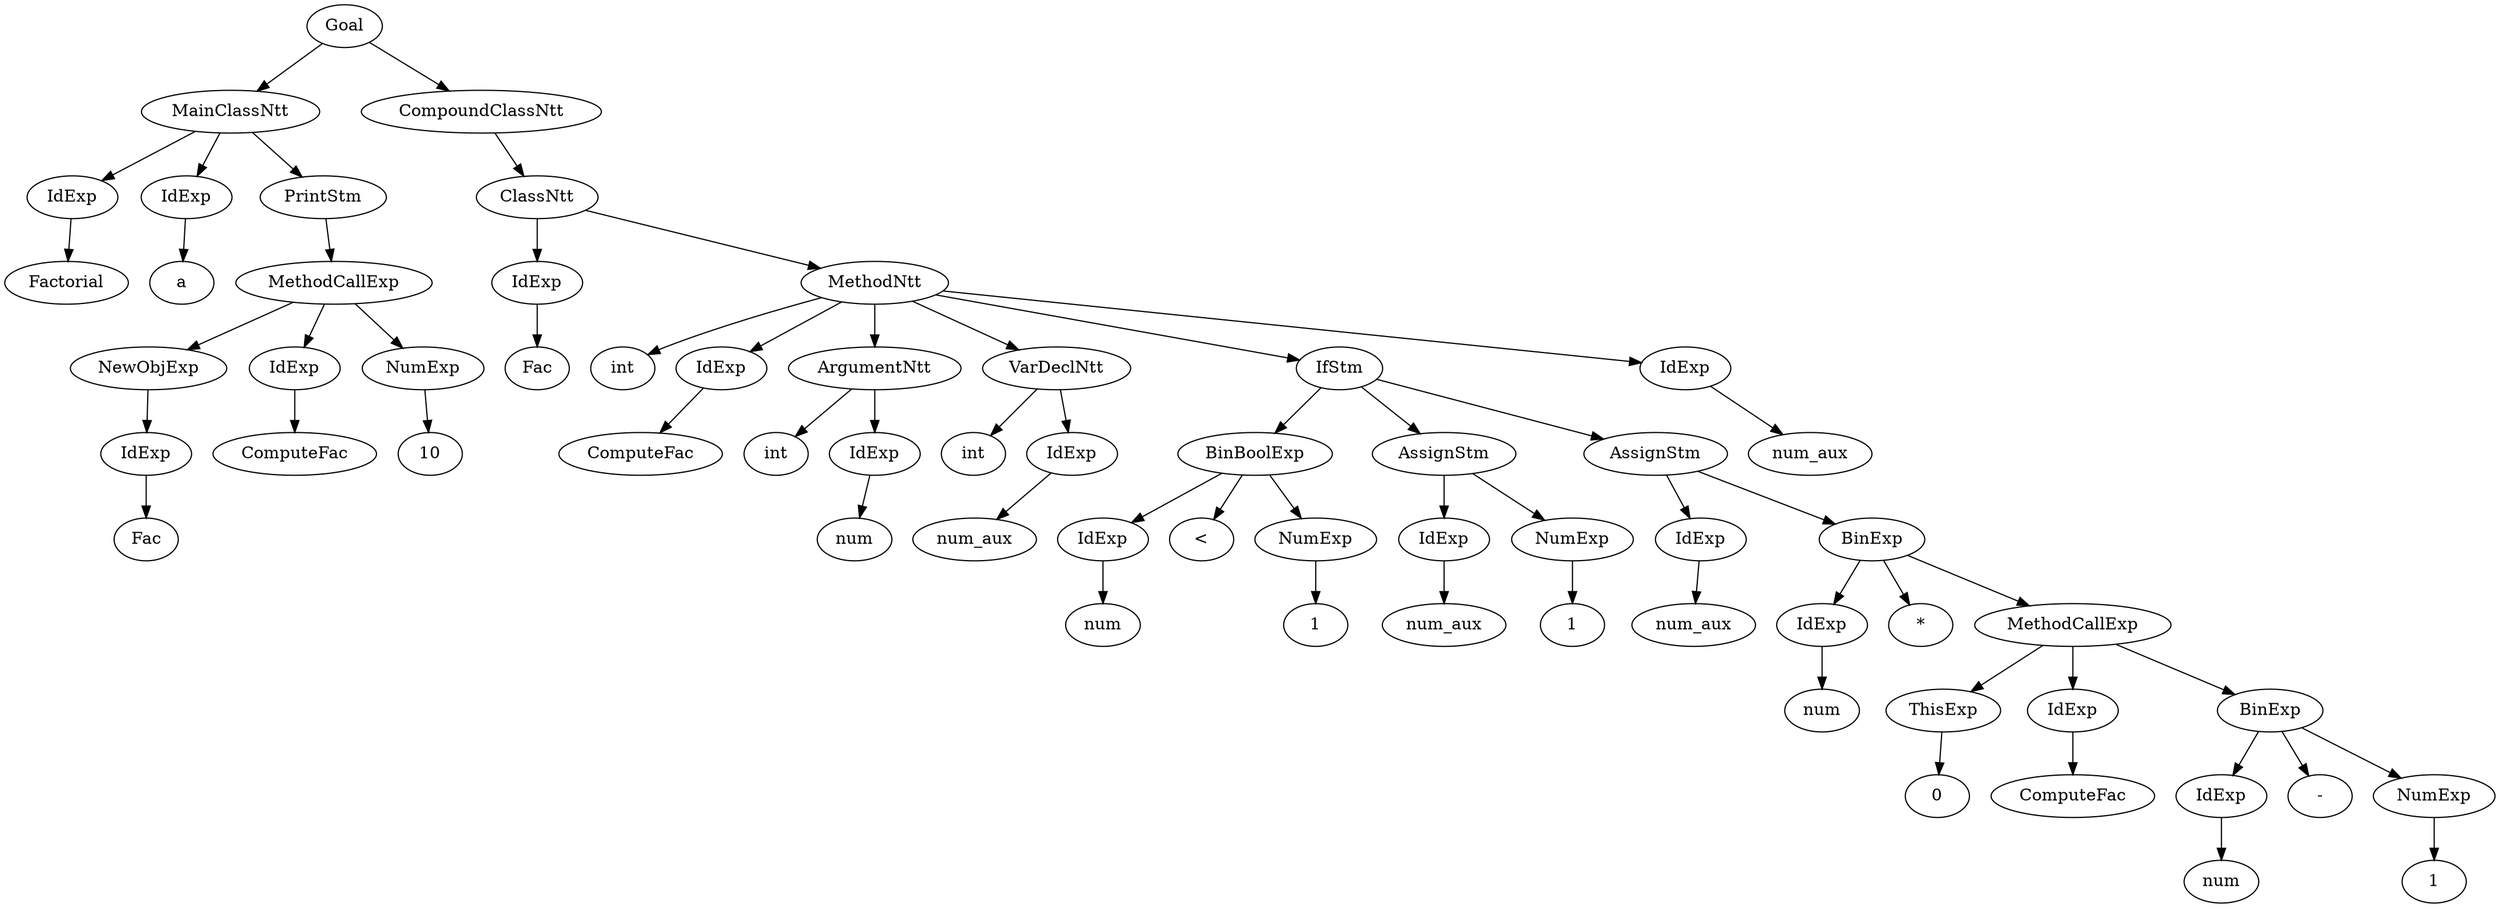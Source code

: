 digraph my_graph {
105578886130384;
105578886130384[label = "Goal"];
105578886130384->105578886131536;
105578886131536[label = "MainClassNtt"];
105578886131536->105570296192976
105570296192976[label = "IdExp"];
105570296192976->105570296192984;
105570296192984[label = "Factorial"];
105578886131536->105570296192944
105570296192944[label = "IdExp"];
105570296192944->105570296192952;
105570296192952[label = "a"];
105578886131536->105570296192784;
105570296192784[label = "PrintStm"];
105570296192784->105578886131584
105578886131584[label = "MethodCallExp"];
105578886131584->105570296192880
105570296192880[label = "NewObjExp"];
105570296192880->105570296192912
105570296192912[label = "IdExp"];
105570296192912->105570296192920;
105570296192920[label = "Fac"];
105578886131584->105570296192848
105570296192848[label = "IdExp"];
105570296192848->105570296192856;
105570296192856[label = "ComputeFac"];
105578886131584->105570296192816
105570296192816[label = "NumExp"];
105570296192816->105570296192824;
105570296192824[label = "10"];
105578886130384->105578886130432;
105578886130432[label = "CompoundClassNtt"];
105578886130432->105587476053712;
105587476053712[label = "ClassNtt"];
105587476053712->105570296192752
105570296192752[label = "IdExp"];
105570296192752->105570296192760;
105570296192760[label = "Fac"];
105587476053712->105604655923040;
105604655923040[label = "MethodNtt"];
105604655923040->105570296192720;
105570296192720[label = "int" ];
105604655923040->105570296192688
105570296192688[label = "IdExp"];
105570296192688->105570296192696;
105570296192696[label = "ComputeFac"];
105604655923040->105578886131392;
105578886131392[label = "ArgumentNtt"];
105578886131392->105570296192656;
105570296192656[label = "int" ];
105578886131392->105570296192624
105570296192624[label = "IdExp"];
105570296192624->105570296192632;
105570296192632[label = "num"];
105604655923040->105578886131248;
105578886131248[label = "VarDeclNtt"];
105578886131248->105570296192592;
105570296192592[label = "int" ];
105578886131248->105570296192560
105570296192560[label = "IdExp"];
105570296192560->105570296192568;
105570296192568[label = "num_aux"];
105604655923040->105578886130624;
105578886130624[label = "IfStm"];
105578886130624->105578886131104;
105578886131104[label = "BinBoolExp"];
105578886131104->105570296192528
105570296192528[label = "IdExp"];
105570296192528->105570296192536;
105570296192536[label = "num"];
105578886131104->105578886131128;
105578886131128[label = "<" ];
105578886131104->105570296192496
105570296192496[label = "NumExp"];
105570296192496->105570296192504;
105570296192504[label = "1"];
105578886130624->105578886131008;
105578886131008[label = "AssignStm"];
105578886131008->105570296192464
105570296192464[label = "IdExp"];
105570296192464->105570296192472;
105570296192472[label = "num_aux"];
105578886131008->105570296192432
105570296192432[label = "NumExp"];
105570296192432->105570296192440;
105570296192440[label = "1"];
105578886130624->105578886130672;
105578886130672[label = "AssignStm"];
105578886130672->105570296192400
105570296192400[label = "IdExp"];
105570296192400->105570296192408;
105570296192408[label = "num_aux"];
105578886130672->105578886130720;
105578886130720[label = "BinExp"];
105578886130720->105570296192368
105570296192368[label = "IdExp"];
105570296192368->105570296192376;
105570296192376[label = "num"];
105578886130720->105578886130744;
105578886130744[label = "*" ];
105578886130720->105578886130768
105578886130768[label = "MethodCallExp"];
105578886130768->105570296192336
105570296192336[label = "ThisExp"];
105570296192336->105570296192344;
105570296192344[label = "0"];
105578886130768->105570296192304
105570296192304[label = "IdExp"];
105570296192304->105570296192312;
105570296192312[label = "ComputeFac"];
105578886130768->105578886130816;
105578886130816[label = "BinExp"];
105578886130816->105570296192272
105570296192272[label = "IdExp"];
105570296192272->105570296192280;
105570296192280[label = "num"];
105578886130816->105578886130840;
105578886130840[label = "-" ];
105578886130816->105570296192240
105570296192240[label = "NumExp"];
105570296192240->105570296192248;
105570296192248[label = "1"];
105604655923040->105570296192208
105570296192208[label = "IdExp"];
105570296192208->105570296192216;
105570296192216[label = "num_aux"];

}